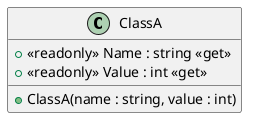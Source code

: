 @startuml ClassA
class ClassA  {
    + <<readonly>> Name : string <<get>>
    + <<readonly>> Value : int <<get>>
    + ClassA(name : string, value : int)
}
@enduml